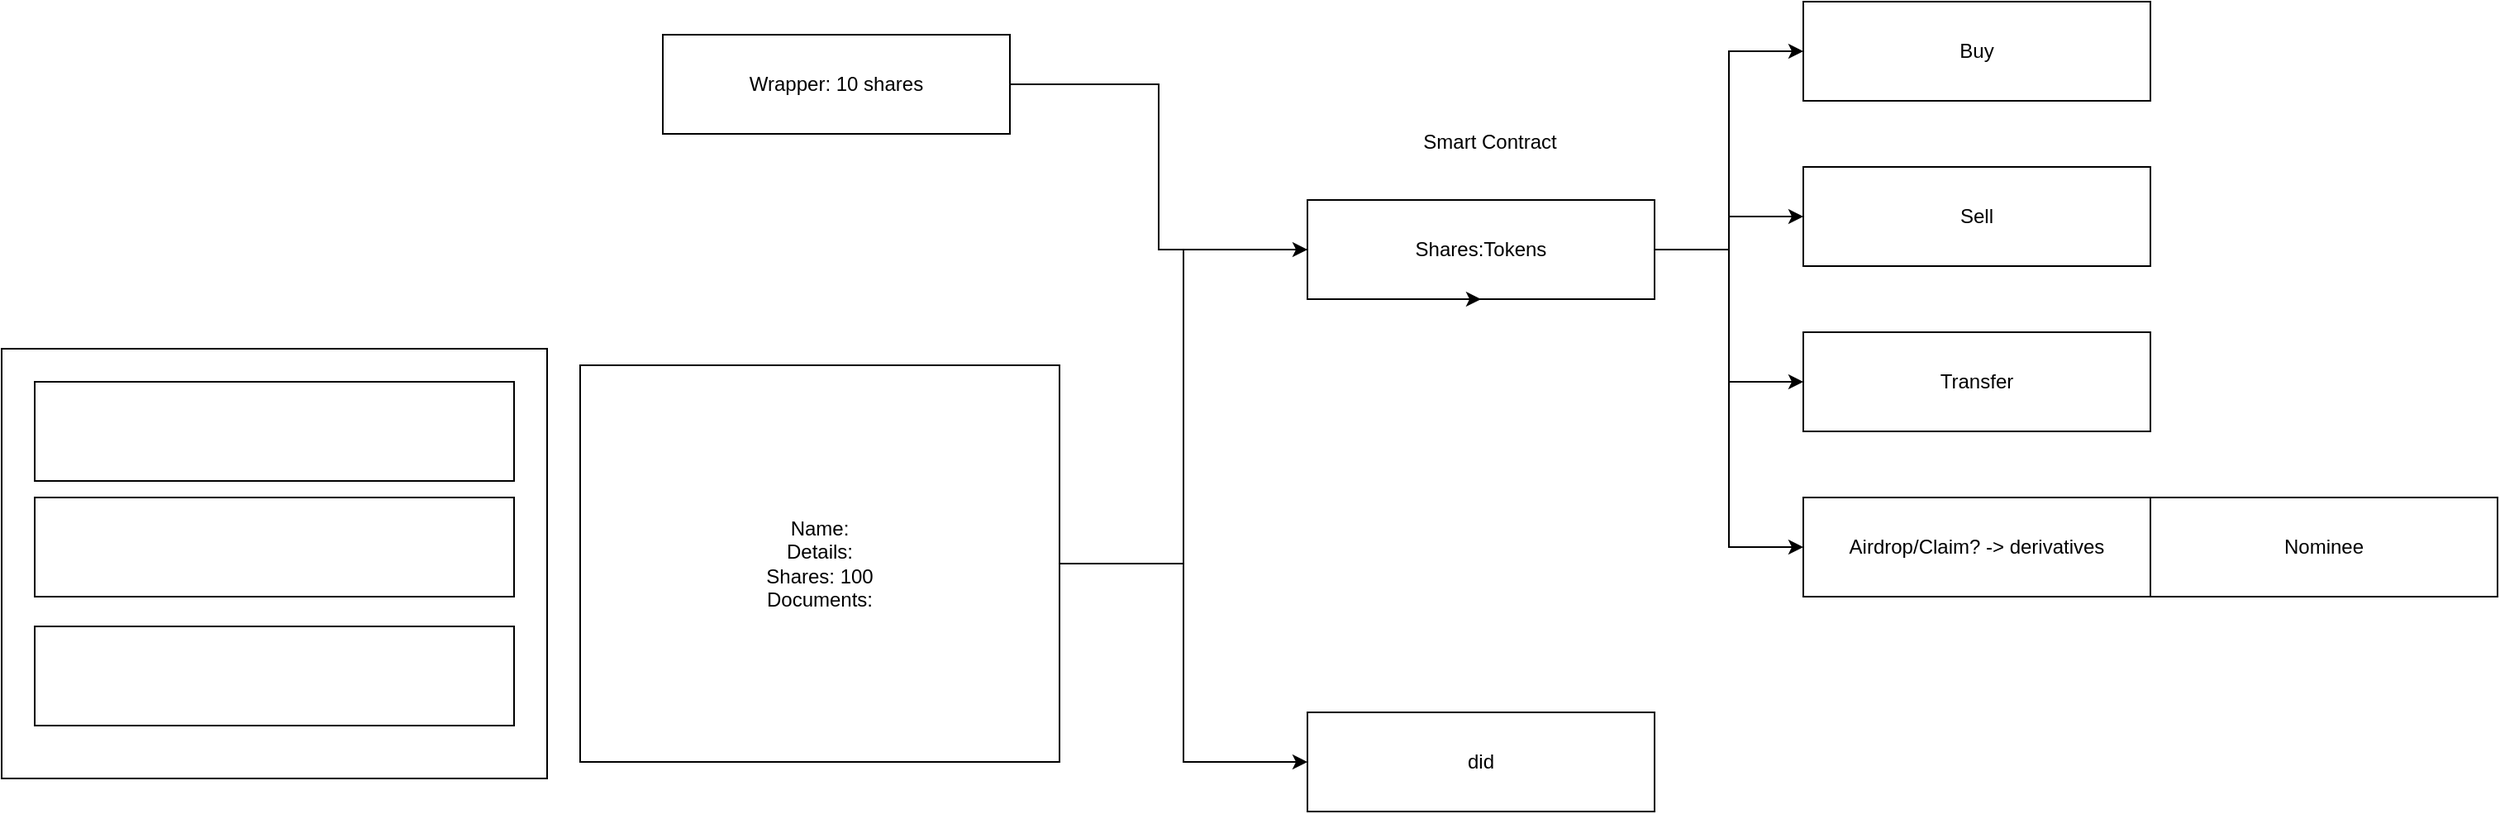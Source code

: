 <mxfile version="24.6.2" type="github">
  <diagram name="Page-1" id="Qimuj0Te7NVFI9OHAS4H">
    <mxGraphModel dx="1194" dy="1804" grid="1" gridSize="10" guides="1" tooltips="1" connect="1" arrows="1" fold="1" page="1" pageScale="1" pageWidth="850" pageHeight="1100" math="0" shadow="0">
      <root>
        <mxCell id="0" />
        <mxCell id="1" parent="0" />
        <mxCell id="CXR7mFc5z9pFoOpCpUBX-1" value="" style="whiteSpace=wrap;html=1;" vertex="1" parent="1">
          <mxGeometry x="60" y="120" width="330" height="260" as="geometry" />
        </mxCell>
        <mxCell id="CXR7mFc5z9pFoOpCpUBX-3" value="" style="whiteSpace=wrap;html=1;" vertex="1" parent="1">
          <mxGeometry x="80" y="140" width="290" height="60" as="geometry" />
        </mxCell>
        <mxCell id="CXR7mFc5z9pFoOpCpUBX-4" value="" style="whiteSpace=wrap;html=1;" vertex="1" parent="1">
          <mxGeometry x="80" y="210" width="290" height="60" as="geometry" />
        </mxCell>
        <mxCell id="CXR7mFc5z9pFoOpCpUBX-5" value="" style="whiteSpace=wrap;html=1;" vertex="1" parent="1">
          <mxGeometry x="80" y="288" width="290" height="60" as="geometry" />
        </mxCell>
        <mxCell id="CXR7mFc5z9pFoOpCpUBX-8" style="edgeStyle=orthogonalEdgeStyle;rounded=0;orthogonalLoop=1;jettySize=auto;html=1;entryX=0;entryY=0.5;entryDx=0;entryDy=0;" edge="1" parent="1" source="CXR7mFc5z9pFoOpCpUBX-6" target="CXR7mFc5z9pFoOpCpUBX-7">
          <mxGeometry relative="1" as="geometry" />
        </mxCell>
        <mxCell id="CXR7mFc5z9pFoOpCpUBX-19" style="edgeStyle=orthogonalEdgeStyle;rounded=0;orthogonalLoop=1;jettySize=auto;html=1;entryX=0;entryY=0.5;entryDx=0;entryDy=0;" edge="1" parent="1" source="CXR7mFc5z9pFoOpCpUBX-6" target="CXR7mFc5z9pFoOpCpUBX-18">
          <mxGeometry relative="1" as="geometry" />
        </mxCell>
        <mxCell id="CXR7mFc5z9pFoOpCpUBX-6" value="Name:&lt;br&gt;Details:&lt;br&gt;Shares: 100&lt;br&gt;Documents:" style="whiteSpace=wrap;html=1;" vertex="1" parent="1">
          <mxGeometry x="410" y="130" width="290" height="240" as="geometry" />
        </mxCell>
        <mxCell id="CXR7mFc5z9pFoOpCpUBX-12" style="edgeStyle=orthogonalEdgeStyle;rounded=0;orthogonalLoop=1;jettySize=auto;html=1;entryX=0;entryY=0.5;entryDx=0;entryDy=0;" edge="1" parent="1" source="CXR7mFc5z9pFoOpCpUBX-7" target="CXR7mFc5z9pFoOpCpUBX-9">
          <mxGeometry relative="1" as="geometry" />
        </mxCell>
        <mxCell id="CXR7mFc5z9pFoOpCpUBX-15" style="edgeStyle=orthogonalEdgeStyle;rounded=0;orthogonalLoop=1;jettySize=auto;html=1;entryX=0;entryY=0.5;entryDx=0;entryDy=0;" edge="1" parent="1" source="CXR7mFc5z9pFoOpCpUBX-7" target="CXR7mFc5z9pFoOpCpUBX-10">
          <mxGeometry relative="1" as="geometry" />
        </mxCell>
        <mxCell id="CXR7mFc5z9pFoOpCpUBX-16" style="edgeStyle=orthogonalEdgeStyle;rounded=0;orthogonalLoop=1;jettySize=auto;html=1;entryX=0;entryY=0.5;entryDx=0;entryDy=0;" edge="1" parent="1" source="CXR7mFc5z9pFoOpCpUBX-7" target="CXR7mFc5z9pFoOpCpUBX-11">
          <mxGeometry relative="1" as="geometry" />
        </mxCell>
        <mxCell id="CXR7mFc5z9pFoOpCpUBX-17" style="edgeStyle=orthogonalEdgeStyle;rounded=0;orthogonalLoop=1;jettySize=auto;html=1;entryX=0;entryY=0.5;entryDx=0;entryDy=0;" edge="1" parent="1" source="CXR7mFc5z9pFoOpCpUBX-7" target="CXR7mFc5z9pFoOpCpUBX-13">
          <mxGeometry relative="1" as="geometry" />
        </mxCell>
        <mxCell id="CXR7mFc5z9pFoOpCpUBX-7" value="Shares:Tokens" style="whiteSpace=wrap;html=1;" vertex="1" parent="1">
          <mxGeometry x="850" y="30" width="210" height="60" as="geometry" />
        </mxCell>
        <mxCell id="CXR7mFc5z9pFoOpCpUBX-9" value="Buy" style="whiteSpace=wrap;html=1;" vertex="1" parent="1">
          <mxGeometry x="1150" y="-90" width="210" height="60" as="geometry" />
        </mxCell>
        <mxCell id="CXR7mFc5z9pFoOpCpUBX-10" value="Sell" style="whiteSpace=wrap;html=1;" vertex="1" parent="1">
          <mxGeometry x="1150" y="10" width="210" height="60" as="geometry" />
        </mxCell>
        <mxCell id="CXR7mFc5z9pFoOpCpUBX-11" value="Transfer" style="whiteSpace=wrap;html=1;" vertex="1" parent="1">
          <mxGeometry x="1150" y="110" width="210" height="60" as="geometry" />
        </mxCell>
        <mxCell id="CXR7mFc5z9pFoOpCpUBX-13" value="Airdrop/Claim? -&amp;gt; derivatives" style="whiteSpace=wrap;html=1;" vertex="1" parent="1">
          <mxGeometry x="1150" y="210" width="210" height="60" as="geometry" />
        </mxCell>
        <mxCell id="CXR7mFc5z9pFoOpCpUBX-14" value="Nominee" style="whiteSpace=wrap;html=1;" vertex="1" parent="1">
          <mxGeometry x="1360" y="210" width="210" height="60" as="geometry" />
        </mxCell>
        <mxCell id="CXR7mFc5z9pFoOpCpUBX-18" value="did" style="whiteSpace=wrap;html=1;" vertex="1" parent="1">
          <mxGeometry x="850" y="340" width="210" height="60" as="geometry" />
        </mxCell>
        <mxCell id="CXR7mFc5z9pFoOpCpUBX-21" style="edgeStyle=orthogonalEdgeStyle;rounded=0;orthogonalLoop=1;jettySize=auto;html=1;entryX=0.5;entryY=1;entryDx=0;entryDy=0;" edge="1" parent="1" source="CXR7mFc5z9pFoOpCpUBX-20" target="CXR7mFc5z9pFoOpCpUBX-7">
          <mxGeometry relative="1" as="geometry">
            <Array as="points">
              <mxPoint x="760" y="-40" />
              <mxPoint x="760" y="60" />
              <mxPoint x="850" y="60" />
              <mxPoint x="850" y="90" />
            </Array>
          </mxGeometry>
        </mxCell>
        <mxCell id="CXR7mFc5z9pFoOpCpUBX-20" value="Wrapper: 10 shares" style="whiteSpace=wrap;html=1;" vertex="1" parent="1">
          <mxGeometry x="460" y="-70" width="210" height="60" as="geometry" />
        </mxCell>
        <mxCell id="CXR7mFc5z9pFoOpCpUBX-22" value="Smart Contract" style="text;html=1;align=center;verticalAlign=middle;resizable=0;points=[];autosize=1;strokeColor=none;fillColor=none;" vertex="1" parent="1">
          <mxGeometry x="910" y="-20" width="100" height="30" as="geometry" />
        </mxCell>
      </root>
    </mxGraphModel>
  </diagram>
</mxfile>
